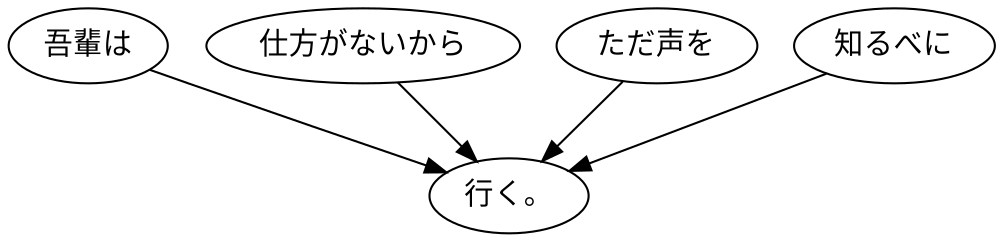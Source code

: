 digraph graph4053 {
	node0 [label="吾輩は"];
	node1 [label="仕方がないから"];
	node2 [label="ただ声を"];
	node3 [label="知るべに"];
	node4 [label="行く。"];
	node0 -> node4;
	node1 -> node4;
	node2 -> node4;
	node3 -> node4;
}
